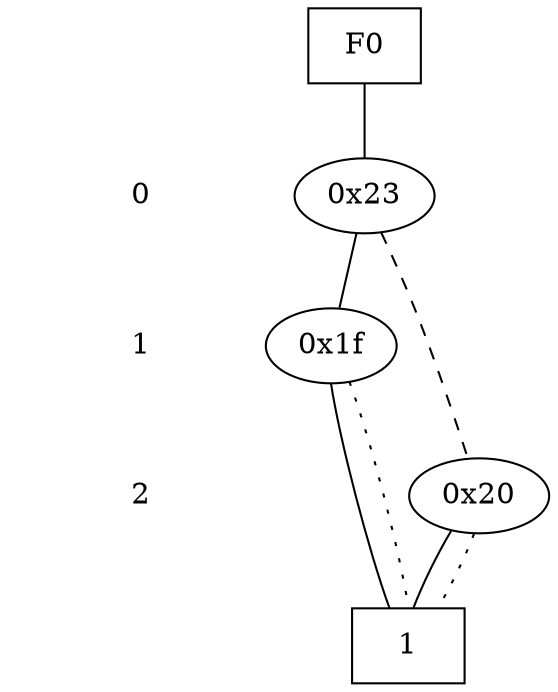 digraph "DD" {
size = "7.5,10"
center = true;
edge [dir = none];
{ node [shape = plaintext];
  edge [style = invis];
  "CONST NODES" [style = invis];
" 0 " -> " 1 " -> " 2 " -> "CONST NODES"; 
}
{ rank = same; node [shape = box]; edge [style = invis];
"F0"; }
{ rank = same; " 0 ";
"0x23";
}
{ rank = same; " 1 ";
"0x1f";
}
{ rank = same; " 2 ";
"0x20";
}
{ rank = same; "CONST NODES";
{ node [shape = box]; "0x1a";
}
}
"F0" -> "0x23" [style = solid];
"0x23" -> "0x1f";
"0x23" -> "0x20" [style = dashed];
"0x1f" -> "0x1a";
"0x1f" -> "0x1a" [style = dotted];
"0x20" -> "0x1a";
"0x20" -> "0x1a" [style = dotted];
"0x1a" [label = "1"];
}
